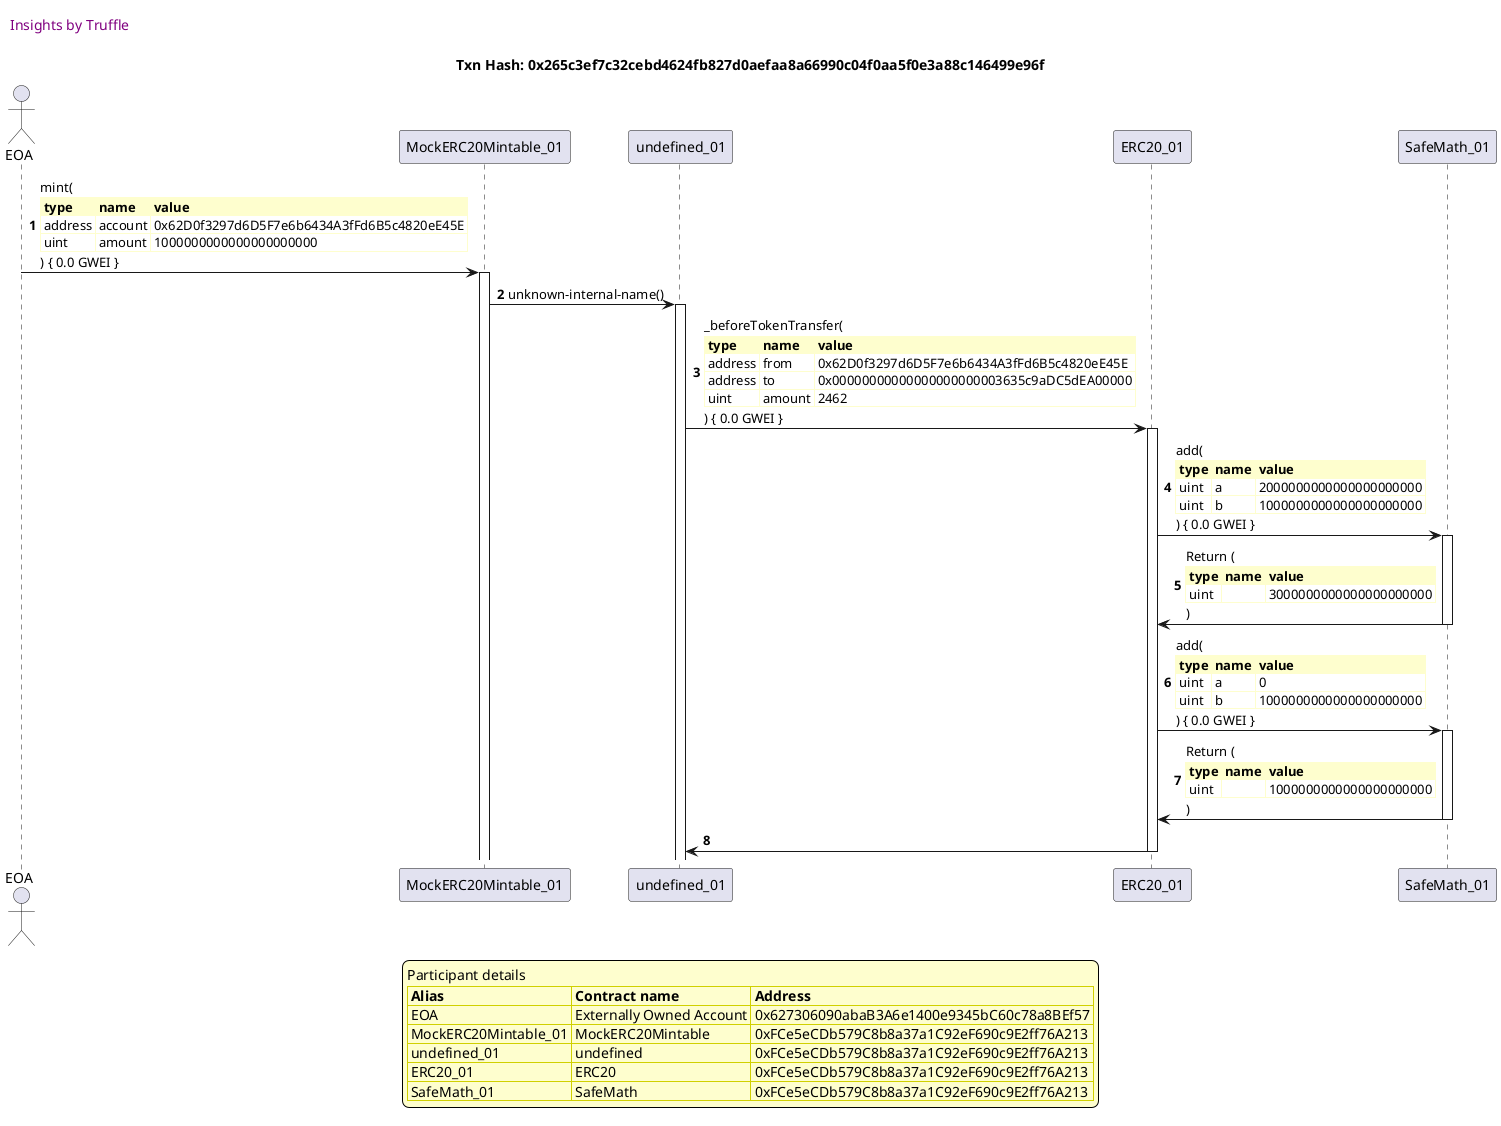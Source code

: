 

@startuml

autonumber
skinparam legendBackgroundColor #FEFECE

<style>
      header {
        HorizontalAlignment left
        FontColor purple
        FontSize 14
        Padding 10
      }
    </style>

header Insights by Truffle

title Txn Hash: 0x265c3ef7c32cebd4624fb827d0aefaa8a66990c04f0aa5f0e3a88c146499e96f


actor EOA as "EOA"
participant MockERC20Mintable_01 as "MockERC20Mintable_01"
participant undefined_01 as "undefined_01"
participant ERC20_01 as "ERC20_01"
participant SafeMath_01 as "SafeMath_01"

"EOA" -> "MockERC20Mintable_01" ++: mint(\n\
<#FEFECE,#FEFECE>|= type |= name |= value |\n\
| address | account | 0x62D0f3297d6D5F7e6b6434A3fFd6B5c4820eE45E |\n\
| uint | amount | 1000000000000000000000 |\n\
) { 0.0 GWEI }
"MockERC20Mintable_01" -> "undefined_01" ++: unknown-internal-name()
"undefined_01" -> "ERC20_01" ++: _beforeTokenTransfer(\n\
<#FEFECE,#FEFECE>|= type |= name |= value |\n\
| address | from | 0x62D0f3297d6D5F7e6b6434A3fFd6B5c4820eE45E |\n\
| address | to | 0x00000000000000000000003635c9aDC5dEA00000 |\n\
| uint | amount | 2462 |\n\
) { 0.0 GWEI }
"ERC20_01" -> "SafeMath_01" ++: add(\n\
<#FEFECE,#FEFECE>|= type |= name |= value |\n\
| uint | a | 2000000000000000000000 |\n\
| uint | b | 1000000000000000000000 |\n\
) { 0.0 GWEI }
"SafeMath_01" -> "ERC20_01" --: Return (\n\
<#FEFECE,#FEFECE>|= type |= name |= value |\n\
| uint |  | 3000000000000000000000 |\n\
)
"ERC20_01" -> "SafeMath_01" ++: add(\n\
<#FEFECE,#FEFECE>|= type |= name |= value |\n\
| uint | a | 0 |\n\
| uint | b | 1000000000000000000000 |\n\
) { 0.0 GWEI }
"SafeMath_01" -> "ERC20_01" --: Return (\n\
<#FEFECE,#FEFECE>|= type |= name |= value |\n\
| uint |  | 1000000000000000000000 |\n\
)
"ERC20_01" -> "undefined_01" --: 

legend
Participant details
<#FEFECE,#D0D000>|= Alias |= Contract name |= Address |
<#FEFECE>| EOA | Externally Owned Account | 0x627306090abaB3A6e1400e9345bC60c78a8BEf57 |
<#FEFECE>| MockERC20Mintable_01 | MockERC20Mintable | 0xFCe5eCDb579C8b8a37a1C92eF690c9E2ff76A213 |
<#FEFECE>| undefined_01 | undefined | 0xFCe5eCDb579C8b8a37a1C92eF690c9E2ff76A213 |
<#FEFECE>| ERC20_01 | ERC20 | 0xFCe5eCDb579C8b8a37a1C92eF690c9E2ff76A213 |
<#FEFECE>| SafeMath_01 | SafeMath | 0xFCe5eCDb579C8b8a37a1C92eF690c9E2ff76A213 |
endlegend

@enduml